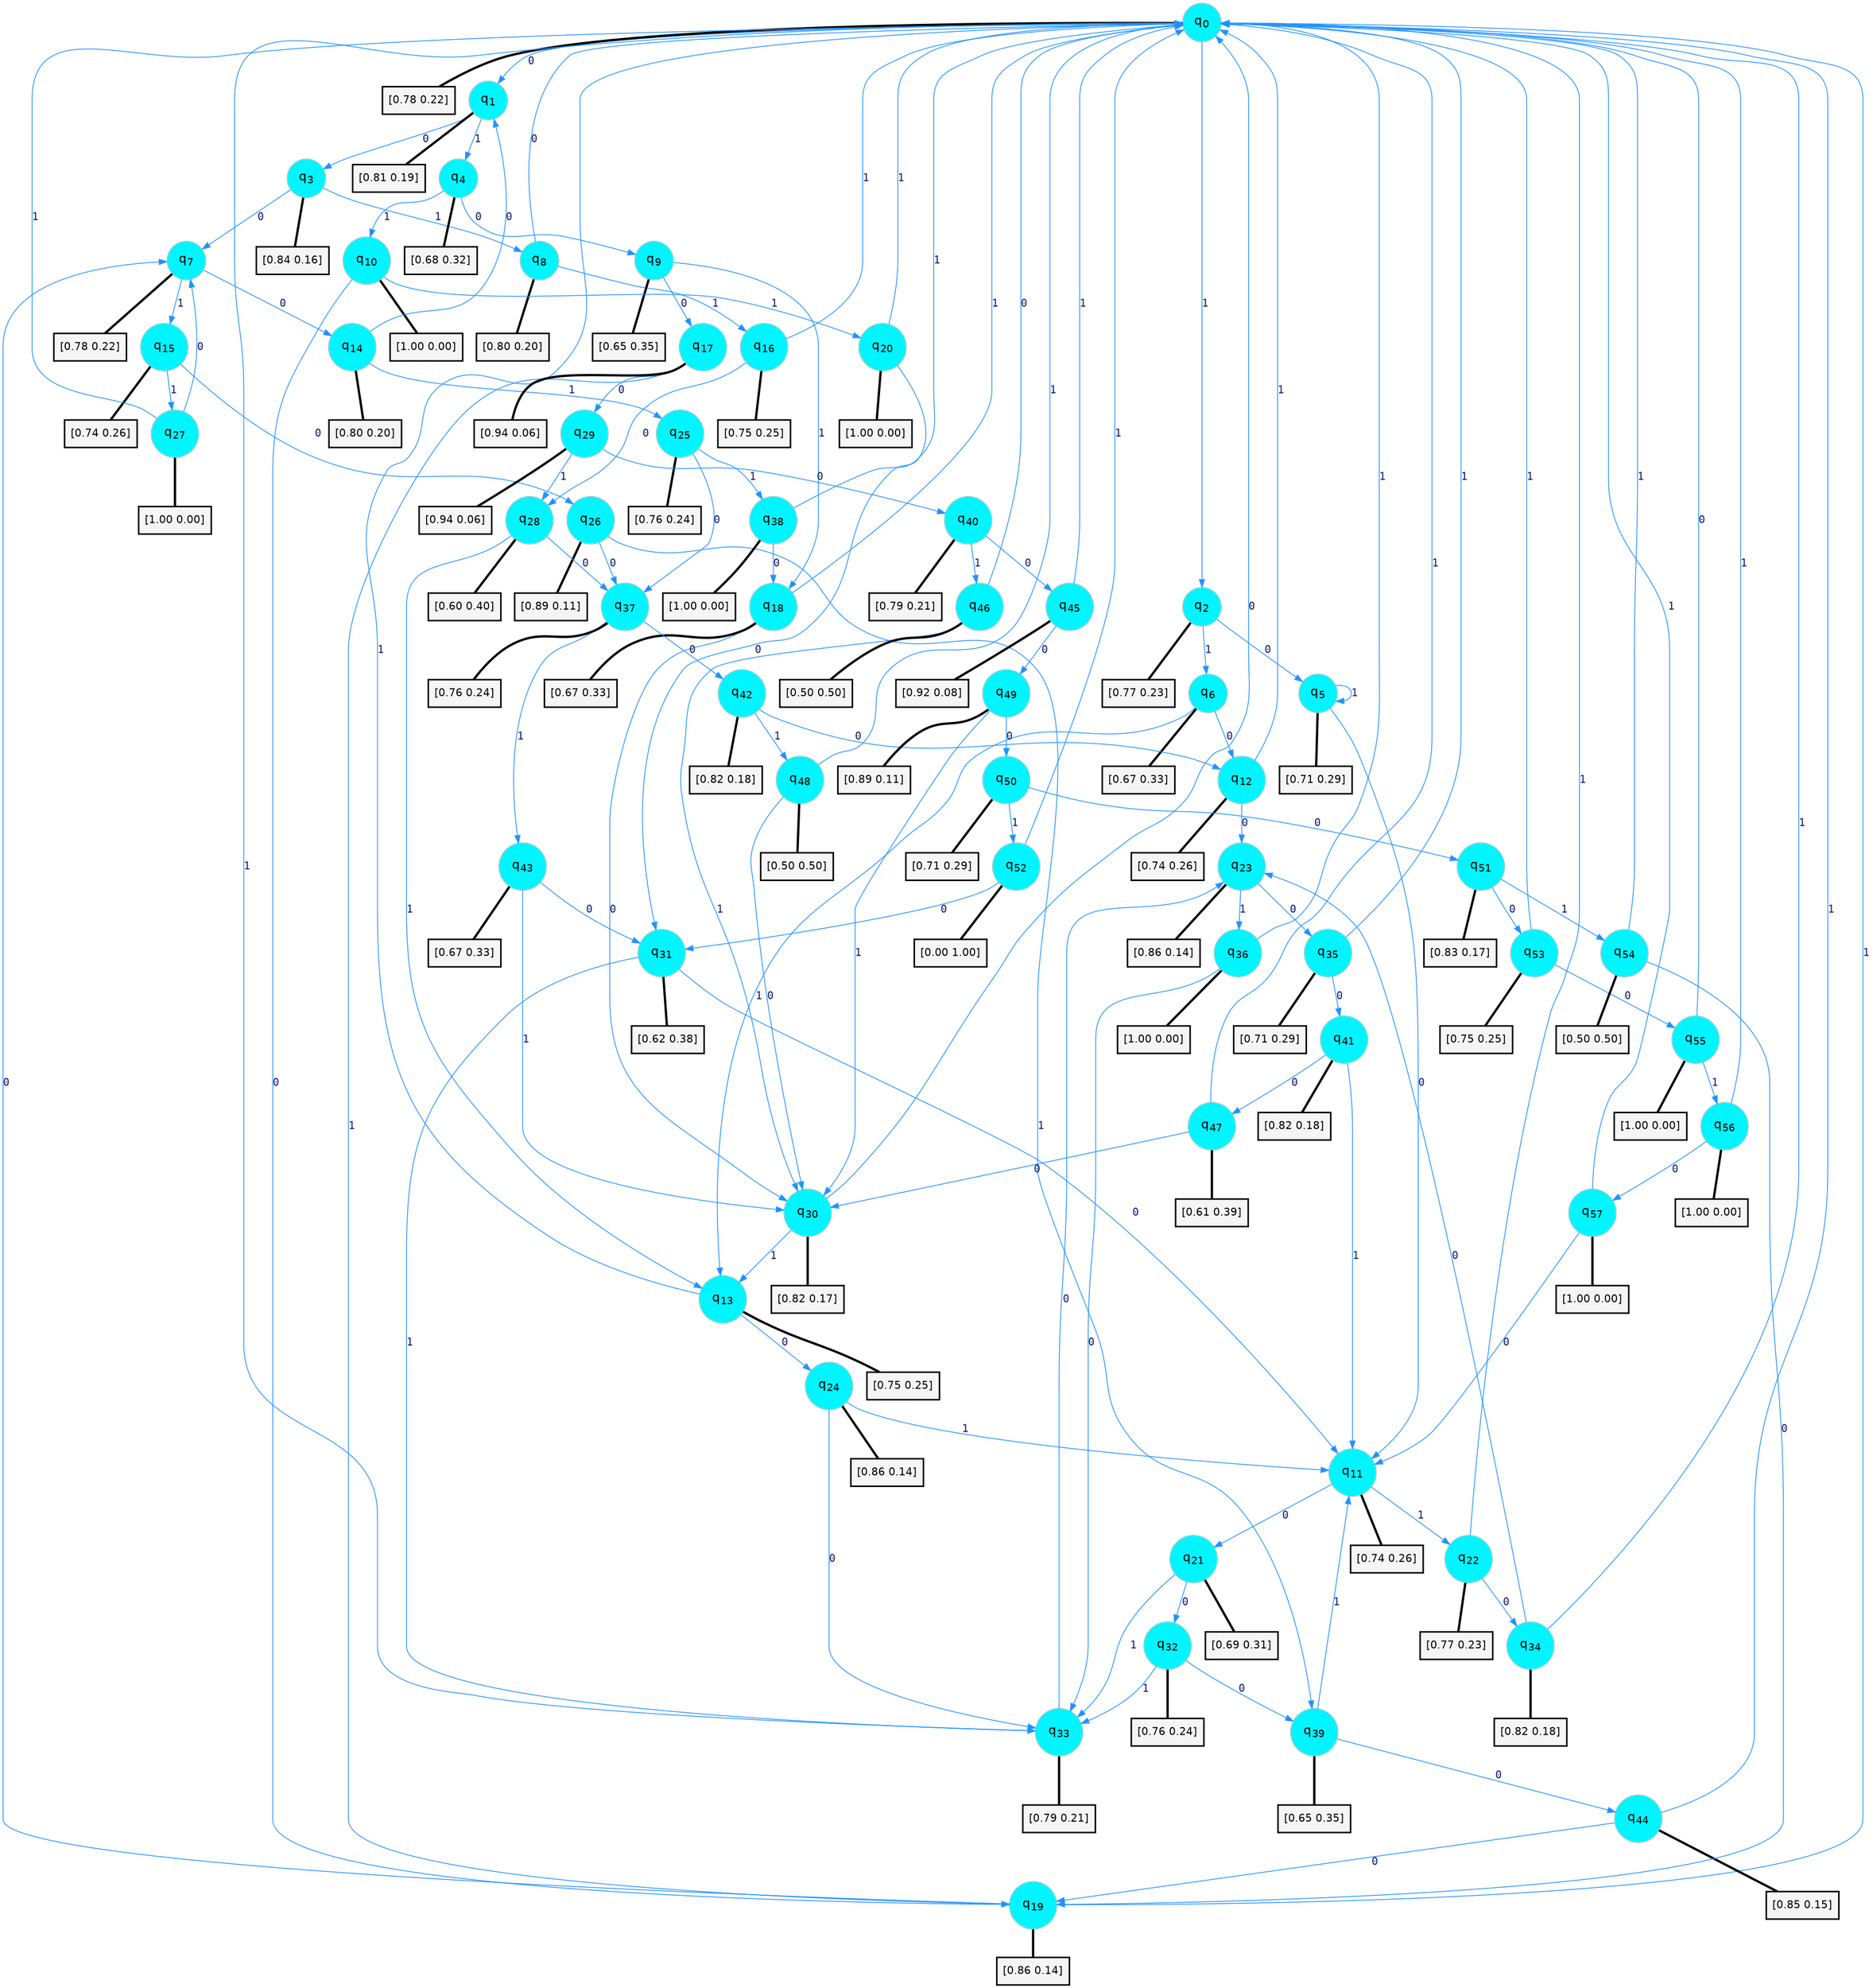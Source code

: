 digraph G {
graph [
bgcolor=transparent, dpi=300, rankdir=TD, size="40,25"];
node [
color=gray, fillcolor=turquoise1, fontcolor=black, fontname=Helvetica, fontsize=16, fontweight=bold, shape=circle, style=filled];
edge [
arrowsize=1, color=dodgerblue1, fontcolor=midnightblue, fontname=courier, fontweight=bold, penwidth=1, style=solid, weight=20];
0[label=<q<SUB>0</SUB>>];
1[label=<q<SUB>1</SUB>>];
2[label=<q<SUB>2</SUB>>];
3[label=<q<SUB>3</SUB>>];
4[label=<q<SUB>4</SUB>>];
5[label=<q<SUB>5</SUB>>];
6[label=<q<SUB>6</SUB>>];
7[label=<q<SUB>7</SUB>>];
8[label=<q<SUB>8</SUB>>];
9[label=<q<SUB>9</SUB>>];
10[label=<q<SUB>10</SUB>>];
11[label=<q<SUB>11</SUB>>];
12[label=<q<SUB>12</SUB>>];
13[label=<q<SUB>13</SUB>>];
14[label=<q<SUB>14</SUB>>];
15[label=<q<SUB>15</SUB>>];
16[label=<q<SUB>16</SUB>>];
17[label=<q<SUB>17</SUB>>];
18[label=<q<SUB>18</SUB>>];
19[label=<q<SUB>19</SUB>>];
20[label=<q<SUB>20</SUB>>];
21[label=<q<SUB>21</SUB>>];
22[label=<q<SUB>22</SUB>>];
23[label=<q<SUB>23</SUB>>];
24[label=<q<SUB>24</SUB>>];
25[label=<q<SUB>25</SUB>>];
26[label=<q<SUB>26</SUB>>];
27[label=<q<SUB>27</SUB>>];
28[label=<q<SUB>28</SUB>>];
29[label=<q<SUB>29</SUB>>];
30[label=<q<SUB>30</SUB>>];
31[label=<q<SUB>31</SUB>>];
32[label=<q<SUB>32</SUB>>];
33[label=<q<SUB>33</SUB>>];
34[label=<q<SUB>34</SUB>>];
35[label=<q<SUB>35</SUB>>];
36[label=<q<SUB>36</SUB>>];
37[label=<q<SUB>37</SUB>>];
38[label=<q<SUB>38</SUB>>];
39[label=<q<SUB>39</SUB>>];
40[label=<q<SUB>40</SUB>>];
41[label=<q<SUB>41</SUB>>];
42[label=<q<SUB>42</SUB>>];
43[label=<q<SUB>43</SUB>>];
44[label=<q<SUB>44</SUB>>];
45[label=<q<SUB>45</SUB>>];
46[label=<q<SUB>46</SUB>>];
47[label=<q<SUB>47</SUB>>];
48[label=<q<SUB>48</SUB>>];
49[label=<q<SUB>49</SUB>>];
50[label=<q<SUB>50</SUB>>];
51[label=<q<SUB>51</SUB>>];
52[label=<q<SUB>52</SUB>>];
53[label=<q<SUB>53</SUB>>];
54[label=<q<SUB>54</SUB>>];
55[label=<q<SUB>55</SUB>>];
56[label=<q<SUB>56</SUB>>];
57[label=<q<SUB>57</SUB>>];
58[label="[0.78 0.22]", shape=box,fontcolor=black, fontname=Helvetica, fontsize=14, penwidth=2, fillcolor=whitesmoke,color=black];
59[label="[0.81 0.19]", shape=box,fontcolor=black, fontname=Helvetica, fontsize=14, penwidth=2, fillcolor=whitesmoke,color=black];
60[label="[0.77 0.23]", shape=box,fontcolor=black, fontname=Helvetica, fontsize=14, penwidth=2, fillcolor=whitesmoke,color=black];
61[label="[0.84 0.16]", shape=box,fontcolor=black, fontname=Helvetica, fontsize=14, penwidth=2, fillcolor=whitesmoke,color=black];
62[label="[0.68 0.32]", shape=box,fontcolor=black, fontname=Helvetica, fontsize=14, penwidth=2, fillcolor=whitesmoke,color=black];
63[label="[0.71 0.29]", shape=box,fontcolor=black, fontname=Helvetica, fontsize=14, penwidth=2, fillcolor=whitesmoke,color=black];
64[label="[0.67 0.33]", shape=box,fontcolor=black, fontname=Helvetica, fontsize=14, penwidth=2, fillcolor=whitesmoke,color=black];
65[label="[0.78 0.22]", shape=box,fontcolor=black, fontname=Helvetica, fontsize=14, penwidth=2, fillcolor=whitesmoke,color=black];
66[label="[0.80 0.20]", shape=box,fontcolor=black, fontname=Helvetica, fontsize=14, penwidth=2, fillcolor=whitesmoke,color=black];
67[label="[0.65 0.35]", shape=box,fontcolor=black, fontname=Helvetica, fontsize=14, penwidth=2, fillcolor=whitesmoke,color=black];
68[label="[1.00 0.00]", shape=box,fontcolor=black, fontname=Helvetica, fontsize=14, penwidth=2, fillcolor=whitesmoke,color=black];
69[label="[0.74 0.26]", shape=box,fontcolor=black, fontname=Helvetica, fontsize=14, penwidth=2, fillcolor=whitesmoke,color=black];
70[label="[0.74 0.26]", shape=box,fontcolor=black, fontname=Helvetica, fontsize=14, penwidth=2, fillcolor=whitesmoke,color=black];
71[label="[0.75 0.25]", shape=box,fontcolor=black, fontname=Helvetica, fontsize=14, penwidth=2, fillcolor=whitesmoke,color=black];
72[label="[0.80 0.20]", shape=box,fontcolor=black, fontname=Helvetica, fontsize=14, penwidth=2, fillcolor=whitesmoke,color=black];
73[label="[0.74 0.26]", shape=box,fontcolor=black, fontname=Helvetica, fontsize=14, penwidth=2, fillcolor=whitesmoke,color=black];
74[label="[0.75 0.25]", shape=box,fontcolor=black, fontname=Helvetica, fontsize=14, penwidth=2, fillcolor=whitesmoke,color=black];
75[label="[0.94 0.06]", shape=box,fontcolor=black, fontname=Helvetica, fontsize=14, penwidth=2, fillcolor=whitesmoke,color=black];
76[label="[0.67 0.33]", shape=box,fontcolor=black, fontname=Helvetica, fontsize=14, penwidth=2, fillcolor=whitesmoke,color=black];
77[label="[0.86 0.14]", shape=box,fontcolor=black, fontname=Helvetica, fontsize=14, penwidth=2, fillcolor=whitesmoke,color=black];
78[label="[1.00 0.00]", shape=box,fontcolor=black, fontname=Helvetica, fontsize=14, penwidth=2, fillcolor=whitesmoke,color=black];
79[label="[0.69 0.31]", shape=box,fontcolor=black, fontname=Helvetica, fontsize=14, penwidth=2, fillcolor=whitesmoke,color=black];
80[label="[0.77 0.23]", shape=box,fontcolor=black, fontname=Helvetica, fontsize=14, penwidth=2, fillcolor=whitesmoke,color=black];
81[label="[0.86 0.14]", shape=box,fontcolor=black, fontname=Helvetica, fontsize=14, penwidth=2, fillcolor=whitesmoke,color=black];
82[label="[0.86 0.14]", shape=box,fontcolor=black, fontname=Helvetica, fontsize=14, penwidth=2, fillcolor=whitesmoke,color=black];
83[label="[0.76 0.24]", shape=box,fontcolor=black, fontname=Helvetica, fontsize=14, penwidth=2, fillcolor=whitesmoke,color=black];
84[label="[0.89 0.11]", shape=box,fontcolor=black, fontname=Helvetica, fontsize=14, penwidth=2, fillcolor=whitesmoke,color=black];
85[label="[1.00 0.00]", shape=box,fontcolor=black, fontname=Helvetica, fontsize=14, penwidth=2, fillcolor=whitesmoke,color=black];
86[label="[0.60 0.40]", shape=box,fontcolor=black, fontname=Helvetica, fontsize=14, penwidth=2, fillcolor=whitesmoke,color=black];
87[label="[0.94 0.06]", shape=box,fontcolor=black, fontname=Helvetica, fontsize=14, penwidth=2, fillcolor=whitesmoke,color=black];
88[label="[0.82 0.17]", shape=box,fontcolor=black, fontname=Helvetica, fontsize=14, penwidth=2, fillcolor=whitesmoke,color=black];
89[label="[0.62 0.38]", shape=box,fontcolor=black, fontname=Helvetica, fontsize=14, penwidth=2, fillcolor=whitesmoke,color=black];
90[label="[0.76 0.24]", shape=box,fontcolor=black, fontname=Helvetica, fontsize=14, penwidth=2, fillcolor=whitesmoke,color=black];
91[label="[0.79 0.21]", shape=box,fontcolor=black, fontname=Helvetica, fontsize=14, penwidth=2, fillcolor=whitesmoke,color=black];
92[label="[0.82 0.18]", shape=box,fontcolor=black, fontname=Helvetica, fontsize=14, penwidth=2, fillcolor=whitesmoke,color=black];
93[label="[0.71 0.29]", shape=box,fontcolor=black, fontname=Helvetica, fontsize=14, penwidth=2, fillcolor=whitesmoke,color=black];
94[label="[1.00 0.00]", shape=box,fontcolor=black, fontname=Helvetica, fontsize=14, penwidth=2, fillcolor=whitesmoke,color=black];
95[label="[0.76 0.24]", shape=box,fontcolor=black, fontname=Helvetica, fontsize=14, penwidth=2, fillcolor=whitesmoke,color=black];
96[label="[1.00 0.00]", shape=box,fontcolor=black, fontname=Helvetica, fontsize=14, penwidth=2, fillcolor=whitesmoke,color=black];
97[label="[0.65 0.35]", shape=box,fontcolor=black, fontname=Helvetica, fontsize=14, penwidth=2, fillcolor=whitesmoke,color=black];
98[label="[0.79 0.21]", shape=box,fontcolor=black, fontname=Helvetica, fontsize=14, penwidth=2, fillcolor=whitesmoke,color=black];
99[label="[0.82 0.18]", shape=box,fontcolor=black, fontname=Helvetica, fontsize=14, penwidth=2, fillcolor=whitesmoke,color=black];
100[label="[0.82 0.18]", shape=box,fontcolor=black, fontname=Helvetica, fontsize=14, penwidth=2, fillcolor=whitesmoke,color=black];
101[label="[0.67 0.33]", shape=box,fontcolor=black, fontname=Helvetica, fontsize=14, penwidth=2, fillcolor=whitesmoke,color=black];
102[label="[0.85 0.15]", shape=box,fontcolor=black, fontname=Helvetica, fontsize=14, penwidth=2, fillcolor=whitesmoke,color=black];
103[label="[0.92 0.08]", shape=box,fontcolor=black, fontname=Helvetica, fontsize=14, penwidth=2, fillcolor=whitesmoke,color=black];
104[label="[0.50 0.50]", shape=box,fontcolor=black, fontname=Helvetica, fontsize=14, penwidth=2, fillcolor=whitesmoke,color=black];
105[label="[0.61 0.39]", shape=box,fontcolor=black, fontname=Helvetica, fontsize=14, penwidth=2, fillcolor=whitesmoke,color=black];
106[label="[0.50 0.50]", shape=box,fontcolor=black, fontname=Helvetica, fontsize=14, penwidth=2, fillcolor=whitesmoke,color=black];
107[label="[0.89 0.11]", shape=box,fontcolor=black, fontname=Helvetica, fontsize=14, penwidth=2, fillcolor=whitesmoke,color=black];
108[label="[0.71 0.29]", shape=box,fontcolor=black, fontname=Helvetica, fontsize=14, penwidth=2, fillcolor=whitesmoke,color=black];
109[label="[0.83 0.17]", shape=box,fontcolor=black, fontname=Helvetica, fontsize=14, penwidth=2, fillcolor=whitesmoke,color=black];
110[label="[0.00 1.00]", shape=box,fontcolor=black, fontname=Helvetica, fontsize=14, penwidth=2, fillcolor=whitesmoke,color=black];
111[label="[0.75 0.25]", shape=box,fontcolor=black, fontname=Helvetica, fontsize=14, penwidth=2, fillcolor=whitesmoke,color=black];
112[label="[0.50 0.50]", shape=box,fontcolor=black, fontname=Helvetica, fontsize=14, penwidth=2, fillcolor=whitesmoke,color=black];
113[label="[1.00 0.00]", shape=box,fontcolor=black, fontname=Helvetica, fontsize=14, penwidth=2, fillcolor=whitesmoke,color=black];
114[label="[1.00 0.00]", shape=box,fontcolor=black, fontname=Helvetica, fontsize=14, penwidth=2, fillcolor=whitesmoke,color=black];
115[label="[1.00 0.00]", shape=box,fontcolor=black, fontname=Helvetica, fontsize=14, penwidth=2, fillcolor=whitesmoke,color=black];
0->1 [label=0];
0->2 [label=1];
0->58 [arrowhead=none, penwidth=3,color=black];
1->3 [label=0];
1->4 [label=1];
1->59 [arrowhead=none, penwidth=3,color=black];
2->5 [label=0];
2->6 [label=1];
2->60 [arrowhead=none, penwidth=3,color=black];
3->7 [label=0];
3->8 [label=1];
3->61 [arrowhead=none, penwidth=3,color=black];
4->9 [label=0];
4->10 [label=1];
4->62 [arrowhead=none, penwidth=3,color=black];
5->11 [label=0];
5->5 [label=1];
5->63 [arrowhead=none, penwidth=3,color=black];
6->12 [label=0];
6->13 [label=1];
6->64 [arrowhead=none, penwidth=3,color=black];
7->14 [label=0];
7->15 [label=1];
7->65 [arrowhead=none, penwidth=3,color=black];
8->0 [label=0];
8->16 [label=1];
8->66 [arrowhead=none, penwidth=3,color=black];
9->17 [label=0];
9->18 [label=1];
9->67 [arrowhead=none, penwidth=3,color=black];
10->19 [label=0];
10->20 [label=1];
10->68 [arrowhead=none, penwidth=3,color=black];
11->21 [label=0];
11->22 [label=1];
11->69 [arrowhead=none, penwidth=3,color=black];
12->23 [label=0];
12->0 [label=1];
12->70 [arrowhead=none, penwidth=3,color=black];
13->24 [label=0];
13->0 [label=1];
13->71 [arrowhead=none, penwidth=3,color=black];
14->1 [label=0];
14->25 [label=1];
14->72 [arrowhead=none, penwidth=3,color=black];
15->26 [label=0];
15->27 [label=1];
15->73 [arrowhead=none, penwidth=3,color=black];
16->28 [label=0];
16->0 [label=1];
16->74 [arrowhead=none, penwidth=3,color=black];
17->29 [label=0];
17->19 [label=1];
17->75 [arrowhead=none, penwidth=3,color=black];
18->30 [label=0];
18->0 [label=1];
18->76 [arrowhead=none, penwidth=3,color=black];
19->7 [label=0];
19->0 [label=1];
19->77 [arrowhead=none, penwidth=3,color=black];
20->31 [label=0];
20->0 [label=1];
20->78 [arrowhead=none, penwidth=3,color=black];
21->32 [label=0];
21->33 [label=1];
21->79 [arrowhead=none, penwidth=3,color=black];
22->34 [label=0];
22->0 [label=1];
22->80 [arrowhead=none, penwidth=3,color=black];
23->35 [label=0];
23->36 [label=1];
23->81 [arrowhead=none, penwidth=3,color=black];
24->33 [label=0];
24->11 [label=1];
24->82 [arrowhead=none, penwidth=3,color=black];
25->37 [label=0];
25->38 [label=1];
25->83 [arrowhead=none, penwidth=3,color=black];
26->37 [label=0];
26->39 [label=1];
26->84 [arrowhead=none, penwidth=3,color=black];
27->7 [label=0];
27->0 [label=1];
27->85 [arrowhead=none, penwidth=3,color=black];
28->37 [label=0];
28->13 [label=1];
28->86 [arrowhead=none, penwidth=3,color=black];
29->40 [label=0];
29->28 [label=1];
29->87 [arrowhead=none, penwidth=3,color=black];
30->0 [label=0];
30->13 [label=1];
30->88 [arrowhead=none, penwidth=3,color=black];
31->11 [label=0];
31->33 [label=1];
31->89 [arrowhead=none, penwidth=3,color=black];
32->39 [label=0];
32->33 [label=1];
32->90 [arrowhead=none, penwidth=3,color=black];
33->23 [label=0];
33->0 [label=1];
33->91 [arrowhead=none, penwidth=3,color=black];
34->23 [label=0];
34->0 [label=1];
34->92 [arrowhead=none, penwidth=3,color=black];
35->41 [label=0];
35->0 [label=1];
35->93 [arrowhead=none, penwidth=3,color=black];
36->33 [label=0];
36->0 [label=1];
36->94 [arrowhead=none, penwidth=3,color=black];
37->42 [label=0];
37->43 [label=1];
37->95 [arrowhead=none, penwidth=3,color=black];
38->18 [label=0];
38->0 [label=1];
38->96 [arrowhead=none, penwidth=3,color=black];
39->44 [label=0];
39->11 [label=1];
39->97 [arrowhead=none, penwidth=3,color=black];
40->45 [label=0];
40->46 [label=1];
40->98 [arrowhead=none, penwidth=3,color=black];
41->47 [label=0];
41->11 [label=1];
41->99 [arrowhead=none, penwidth=3,color=black];
42->12 [label=0];
42->48 [label=1];
42->100 [arrowhead=none, penwidth=3,color=black];
43->31 [label=0];
43->30 [label=1];
43->101 [arrowhead=none, penwidth=3,color=black];
44->19 [label=0];
44->0 [label=1];
44->102 [arrowhead=none, penwidth=3,color=black];
45->49 [label=0];
45->0 [label=1];
45->103 [arrowhead=none, penwidth=3,color=black];
46->0 [label=0];
46->30 [label=1];
46->104 [arrowhead=none, penwidth=3,color=black];
47->30 [label=0];
47->0 [label=1];
47->105 [arrowhead=none, penwidth=3,color=black];
48->30 [label=0];
48->0 [label=1];
48->106 [arrowhead=none, penwidth=3,color=black];
49->50 [label=0];
49->30 [label=1];
49->107 [arrowhead=none, penwidth=3,color=black];
50->51 [label=0];
50->52 [label=1];
50->108 [arrowhead=none, penwidth=3,color=black];
51->53 [label=0];
51->54 [label=1];
51->109 [arrowhead=none, penwidth=3,color=black];
52->31 [label=0];
52->0 [label=1];
52->110 [arrowhead=none, penwidth=3,color=black];
53->55 [label=0];
53->0 [label=1];
53->111 [arrowhead=none, penwidth=3,color=black];
54->19 [label=0];
54->0 [label=1];
54->112 [arrowhead=none, penwidth=3,color=black];
55->0 [label=0];
55->56 [label=1];
55->113 [arrowhead=none, penwidth=3,color=black];
56->57 [label=0];
56->0 [label=1];
56->114 [arrowhead=none, penwidth=3,color=black];
57->11 [label=0];
57->0 [label=1];
57->115 [arrowhead=none, penwidth=3,color=black];
}
